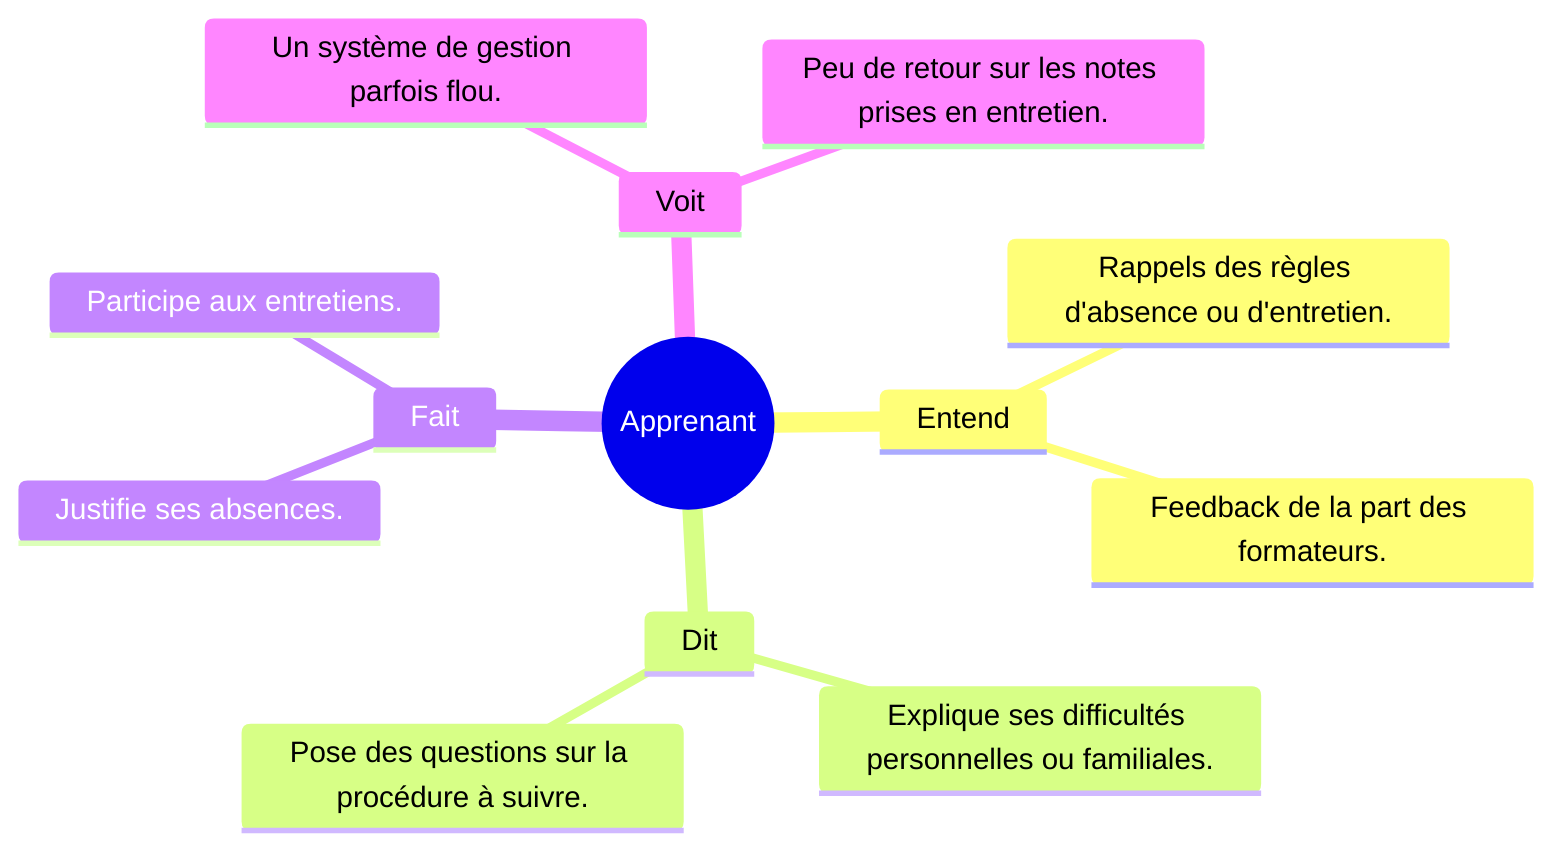 mindmap
  root((Apprenant))
    Entend
      Rappels des règles d'absence ou d'entretien.
      Feedback de la part des formateurs.
    Dit
      Explique ses difficultés personnelles ou familiales.
      Pose des questions sur la procédure à suivre.
    Fait
      Justifie ses absences.
      Participe aux entretiens.
    Voit
      Un système de gestion parfois flou.
      Peu de retour sur les notes prises en entretien.